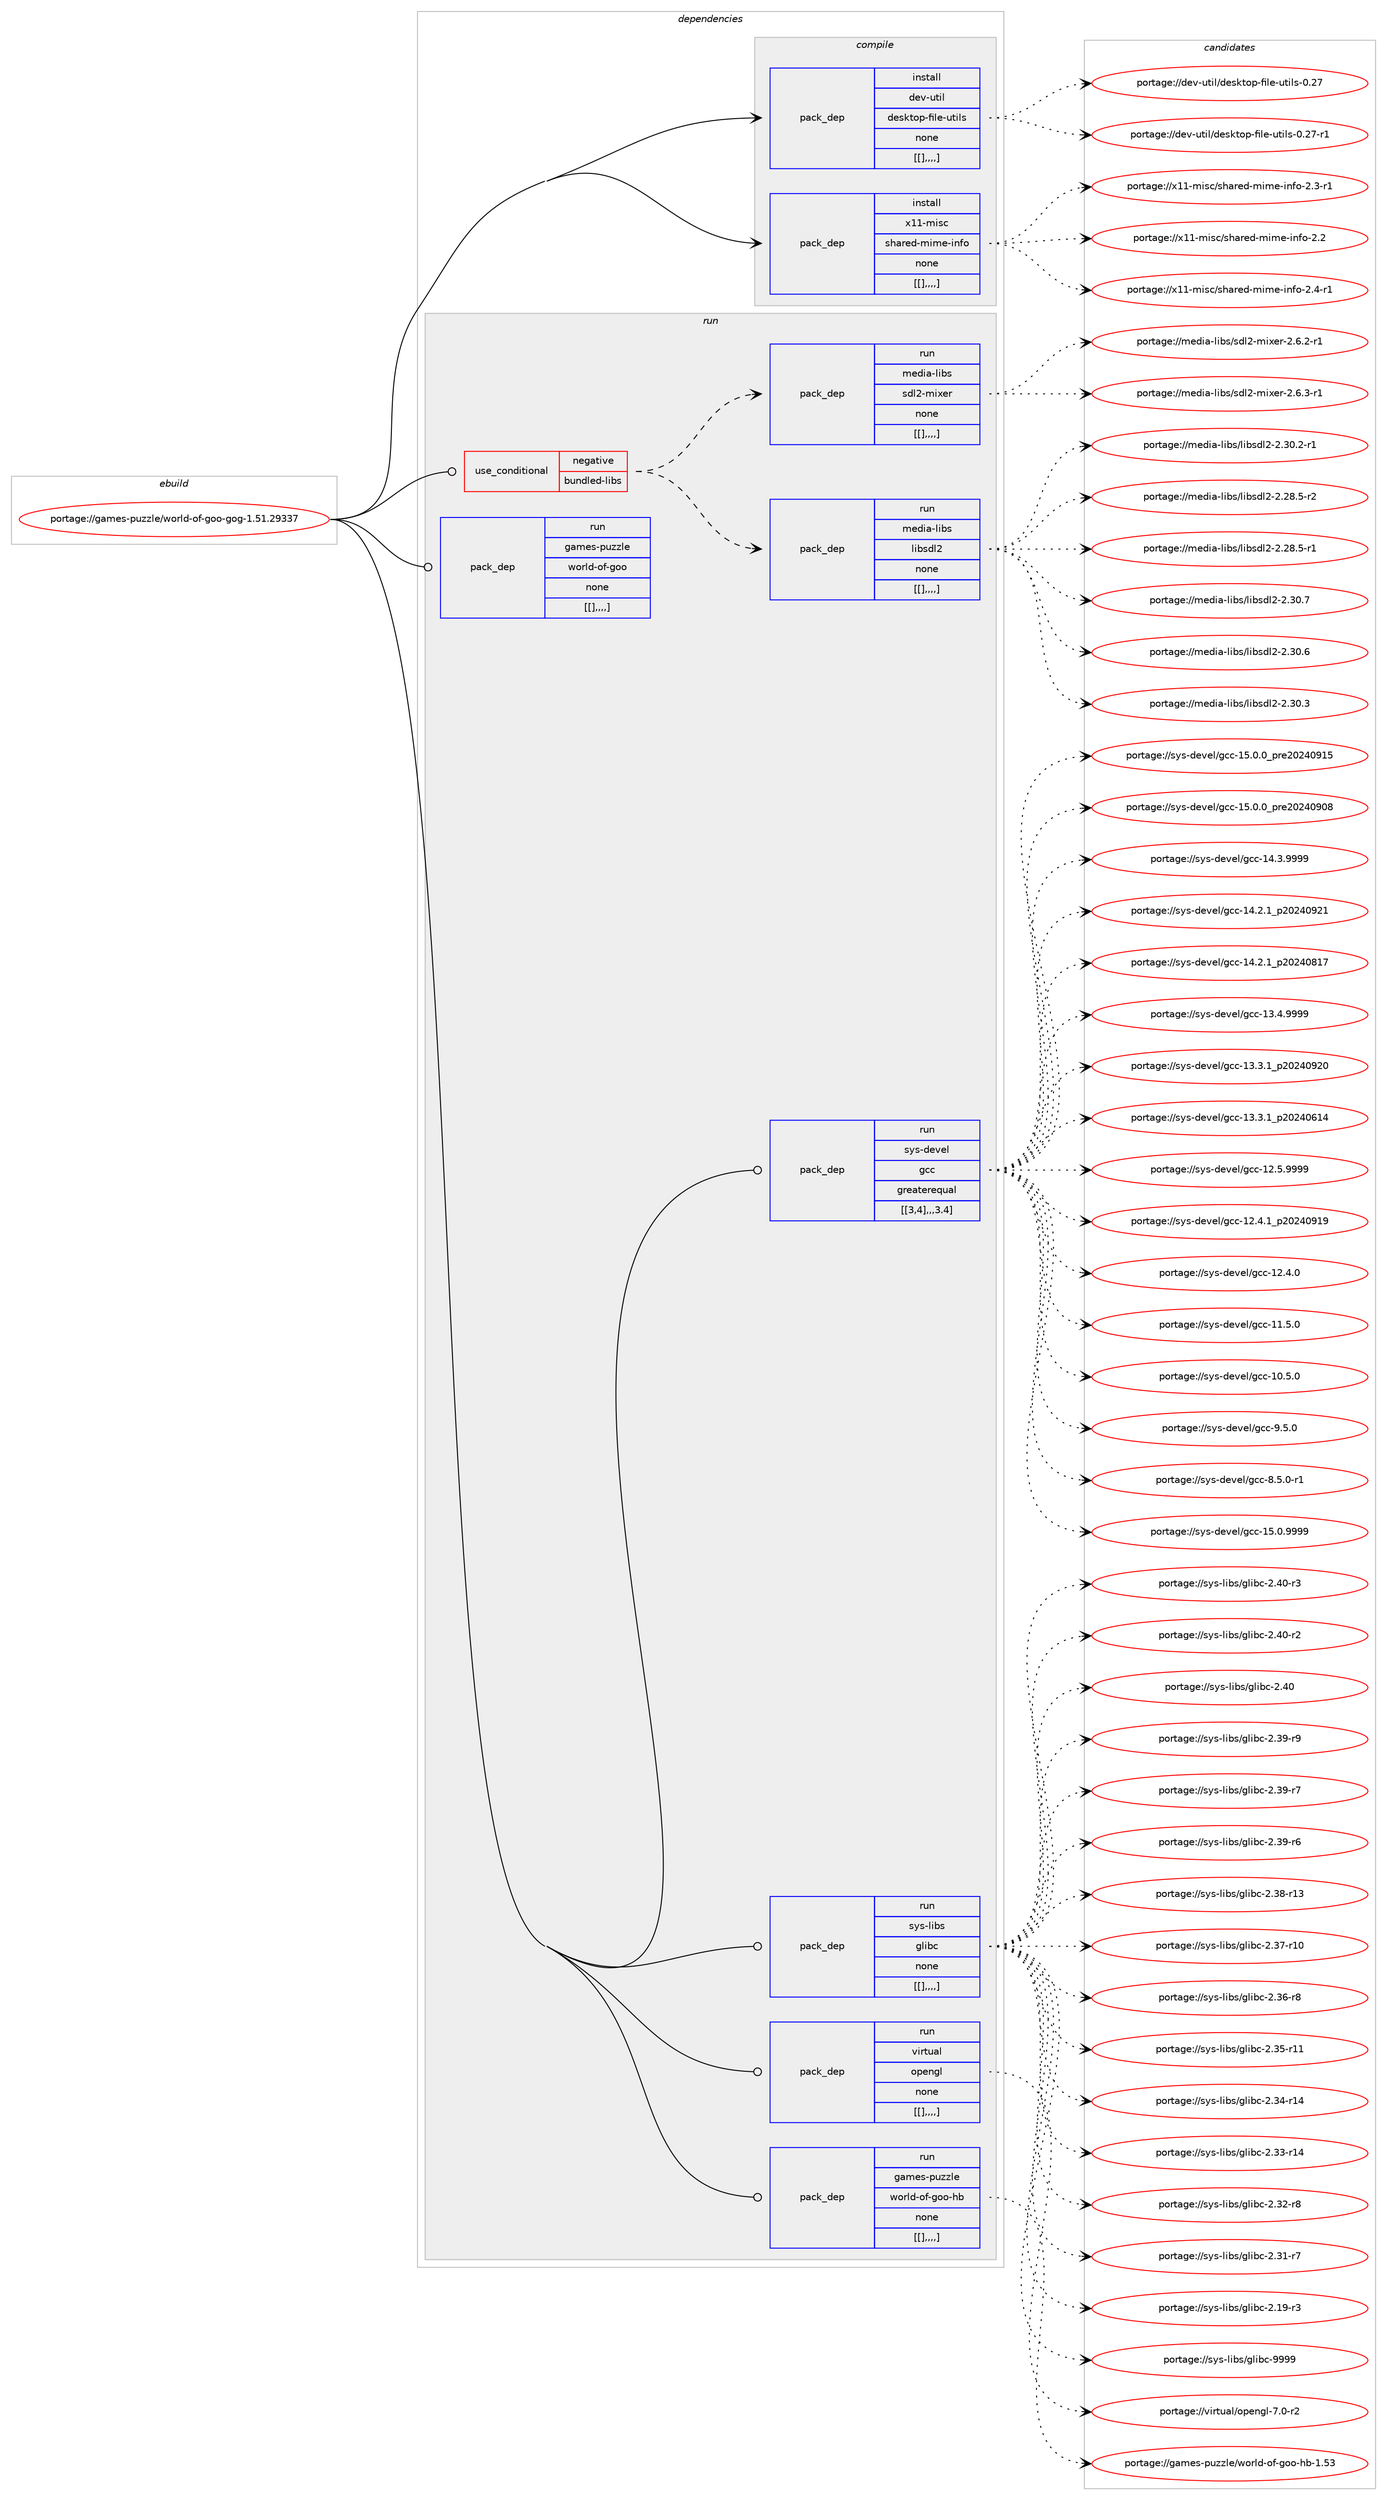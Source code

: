 digraph prolog {

# *************
# Graph options
# *************

newrank=true;
concentrate=true;
compound=true;
graph [rankdir=LR,fontname=Helvetica,fontsize=10,ranksep=1.5];#, ranksep=2.5, nodesep=0.2];
edge  [arrowhead=vee];
node  [fontname=Helvetica,fontsize=10];

# **********
# The ebuild
# **********

subgraph cluster_leftcol {
color=gray;
label=<<i>ebuild</i>>;
id [label="portage://games-puzzle/world-of-goo-gog-1.51.29337", color=red, width=4, href="../games-puzzle/world-of-goo-gog-1.51.29337.svg"];
}

# ****************
# The dependencies
# ****************

subgraph cluster_midcol {
color=gray;
label=<<i>dependencies</i>>;
subgraph cluster_compile {
fillcolor="#eeeeee";
style=filled;
label=<<i>compile</i>>;
subgraph pack168501 {
dependency236807 [label=<<TABLE BORDER="0" CELLBORDER="1" CELLSPACING="0" CELLPADDING="4" WIDTH="220"><TR><TD ROWSPAN="6" CELLPADDING="30">pack_dep</TD></TR><TR><TD WIDTH="110">install</TD></TR><TR><TD>dev-util</TD></TR><TR><TD>desktop-file-utils</TD></TR><TR><TD>none</TD></TR><TR><TD>[[],,,,]</TD></TR></TABLE>>, shape=none, color=blue];
}
id:e -> dependency236807:w [weight=20,style="solid",arrowhead="vee"];
subgraph pack168502 {
dependency236808 [label=<<TABLE BORDER="0" CELLBORDER="1" CELLSPACING="0" CELLPADDING="4" WIDTH="220"><TR><TD ROWSPAN="6" CELLPADDING="30">pack_dep</TD></TR><TR><TD WIDTH="110">install</TD></TR><TR><TD>x11-misc</TD></TR><TR><TD>shared-mime-info</TD></TR><TR><TD>none</TD></TR><TR><TD>[[],,,,]</TD></TR></TABLE>>, shape=none, color=blue];
}
id:e -> dependency236808:w [weight=20,style="solid",arrowhead="vee"];
}
subgraph cluster_compileandrun {
fillcolor="#eeeeee";
style=filled;
label=<<i>compile and run</i>>;
}
subgraph cluster_run {
fillcolor="#eeeeee";
style=filled;
label=<<i>run</i>>;
subgraph cond66801 {
dependency236809 [label=<<TABLE BORDER="0" CELLBORDER="1" CELLSPACING="0" CELLPADDING="4"><TR><TD ROWSPAN="3" CELLPADDING="10">use_conditional</TD></TR><TR><TD>negative</TD></TR><TR><TD>bundled-libs</TD></TR></TABLE>>, shape=none, color=red];
subgraph pack168503 {
dependency236810 [label=<<TABLE BORDER="0" CELLBORDER="1" CELLSPACING="0" CELLPADDING="4" WIDTH="220"><TR><TD ROWSPAN="6" CELLPADDING="30">pack_dep</TD></TR><TR><TD WIDTH="110">run</TD></TR><TR><TD>media-libs</TD></TR><TR><TD>libsdl2</TD></TR><TR><TD>none</TD></TR><TR><TD>[[],,,,]</TD></TR></TABLE>>, shape=none, color=blue];
}
dependency236809:e -> dependency236810:w [weight=20,style="dashed",arrowhead="vee"];
subgraph pack168504 {
dependency236811 [label=<<TABLE BORDER="0" CELLBORDER="1" CELLSPACING="0" CELLPADDING="4" WIDTH="220"><TR><TD ROWSPAN="6" CELLPADDING="30">pack_dep</TD></TR><TR><TD WIDTH="110">run</TD></TR><TR><TD>media-libs</TD></TR><TR><TD>sdl2-mixer</TD></TR><TR><TD>none</TD></TR><TR><TD>[[],,,,]</TD></TR></TABLE>>, shape=none, color=blue];
}
dependency236809:e -> dependency236811:w [weight=20,style="dashed",arrowhead="vee"];
}
id:e -> dependency236809:w [weight=20,style="solid",arrowhead="odot"];
subgraph pack168505 {
dependency236812 [label=<<TABLE BORDER="0" CELLBORDER="1" CELLSPACING="0" CELLPADDING="4" WIDTH="220"><TR><TD ROWSPAN="6" CELLPADDING="30">pack_dep</TD></TR><TR><TD WIDTH="110">run</TD></TR><TR><TD>sys-devel</TD></TR><TR><TD>gcc</TD></TR><TR><TD>greaterequal</TD></TR><TR><TD>[[3,4],,,3.4]</TD></TR></TABLE>>, shape=none, color=blue];
}
id:e -> dependency236812:w [weight=20,style="solid",arrowhead="odot"];
subgraph pack168506 {
dependency236813 [label=<<TABLE BORDER="0" CELLBORDER="1" CELLSPACING="0" CELLPADDING="4" WIDTH="220"><TR><TD ROWSPAN="6" CELLPADDING="30">pack_dep</TD></TR><TR><TD WIDTH="110">run</TD></TR><TR><TD>sys-libs</TD></TR><TR><TD>glibc</TD></TR><TR><TD>none</TD></TR><TR><TD>[[],,,,]</TD></TR></TABLE>>, shape=none, color=blue];
}
id:e -> dependency236813:w [weight=20,style="solid",arrowhead="odot"];
subgraph pack168507 {
dependency236814 [label=<<TABLE BORDER="0" CELLBORDER="1" CELLSPACING="0" CELLPADDING="4" WIDTH="220"><TR><TD ROWSPAN="6" CELLPADDING="30">pack_dep</TD></TR><TR><TD WIDTH="110">run</TD></TR><TR><TD>virtual</TD></TR><TR><TD>opengl</TD></TR><TR><TD>none</TD></TR><TR><TD>[[],,,,]</TD></TR></TABLE>>, shape=none, color=blue];
}
id:e -> dependency236814:w [weight=20,style="solid",arrowhead="odot"];
subgraph pack168508 {
dependency236815 [label=<<TABLE BORDER="0" CELLBORDER="1" CELLSPACING="0" CELLPADDING="4" WIDTH="220"><TR><TD ROWSPAN="6" CELLPADDING="30">pack_dep</TD></TR><TR><TD WIDTH="110">run</TD></TR><TR><TD>games-puzzle</TD></TR><TR><TD>world-of-goo</TD></TR><TR><TD>none</TD></TR><TR><TD>[[],,,,]</TD></TR></TABLE>>, shape=none, color=blue];
}
id:e -> dependency236815:w [weight=20,style="solid",arrowhead="odot"];
subgraph pack168509 {
dependency236816 [label=<<TABLE BORDER="0" CELLBORDER="1" CELLSPACING="0" CELLPADDING="4" WIDTH="220"><TR><TD ROWSPAN="6" CELLPADDING="30">pack_dep</TD></TR><TR><TD WIDTH="110">run</TD></TR><TR><TD>games-puzzle</TD></TR><TR><TD>world-of-goo-hb</TD></TR><TR><TD>none</TD></TR><TR><TD>[[],,,,]</TD></TR></TABLE>>, shape=none, color=blue];
}
id:e -> dependency236816:w [weight=20,style="solid",arrowhead="odot"];
}
}

# **************
# The candidates
# **************

subgraph cluster_choices {
rank=same;
color=gray;
label=<<i>candidates</i>>;

subgraph choice168501 {
color=black;
nodesep=1;
choice1001011184511711610510847100101115107116111112451021051081014511711610510811545484650554511449 [label="portage://dev-util/desktop-file-utils-0.27-r1", color=red, width=4,href="../dev-util/desktop-file-utils-0.27-r1.svg"];
choice100101118451171161051084710010111510711611111245102105108101451171161051081154548465055 [label="portage://dev-util/desktop-file-utils-0.27", color=red, width=4,href="../dev-util/desktop-file-utils-0.27.svg"];
dependency236807:e -> choice1001011184511711610510847100101115107116111112451021051081014511711610510811545484650554511449:w [style=dotted,weight="100"];
dependency236807:e -> choice100101118451171161051084710010111510711611111245102105108101451171161051081154548465055:w [style=dotted,weight="100"];
}
subgraph choice168502 {
color=black;
nodesep=1;
choice1204949451091051159947115104971141011004510910510910145105110102111455046524511449 [label="portage://x11-misc/shared-mime-info-2.4-r1", color=red, width=4,href="../x11-misc/shared-mime-info-2.4-r1.svg"];
choice1204949451091051159947115104971141011004510910510910145105110102111455046514511449 [label="portage://x11-misc/shared-mime-info-2.3-r1", color=red, width=4,href="../x11-misc/shared-mime-info-2.3-r1.svg"];
choice120494945109105115994711510497114101100451091051091014510511010211145504650 [label="portage://x11-misc/shared-mime-info-2.2", color=red, width=4,href="../x11-misc/shared-mime-info-2.2.svg"];
dependency236808:e -> choice1204949451091051159947115104971141011004510910510910145105110102111455046524511449:w [style=dotted,weight="100"];
dependency236808:e -> choice1204949451091051159947115104971141011004510910510910145105110102111455046514511449:w [style=dotted,weight="100"];
dependency236808:e -> choice120494945109105115994711510497114101100451091051091014510511010211145504650:w [style=dotted,weight="100"];
}
subgraph choice168503 {
color=black;
nodesep=1;
choice10910110010597451081059811547108105981151001085045504651484655 [label="portage://media-libs/libsdl2-2.30.7", color=red, width=4,href="../media-libs/libsdl2-2.30.7.svg"];
choice10910110010597451081059811547108105981151001085045504651484654 [label="portage://media-libs/libsdl2-2.30.6", color=red, width=4,href="../media-libs/libsdl2-2.30.6.svg"];
choice10910110010597451081059811547108105981151001085045504651484651 [label="portage://media-libs/libsdl2-2.30.3", color=red, width=4,href="../media-libs/libsdl2-2.30.3.svg"];
choice109101100105974510810598115471081059811510010850455046514846504511449 [label="portage://media-libs/libsdl2-2.30.2-r1", color=red, width=4,href="../media-libs/libsdl2-2.30.2-r1.svg"];
choice109101100105974510810598115471081059811510010850455046505646534511450 [label="portage://media-libs/libsdl2-2.28.5-r2", color=red, width=4,href="../media-libs/libsdl2-2.28.5-r2.svg"];
choice109101100105974510810598115471081059811510010850455046505646534511449 [label="portage://media-libs/libsdl2-2.28.5-r1", color=red, width=4,href="../media-libs/libsdl2-2.28.5-r1.svg"];
dependency236810:e -> choice10910110010597451081059811547108105981151001085045504651484655:w [style=dotted,weight="100"];
dependency236810:e -> choice10910110010597451081059811547108105981151001085045504651484654:w [style=dotted,weight="100"];
dependency236810:e -> choice10910110010597451081059811547108105981151001085045504651484651:w [style=dotted,weight="100"];
dependency236810:e -> choice109101100105974510810598115471081059811510010850455046514846504511449:w [style=dotted,weight="100"];
dependency236810:e -> choice109101100105974510810598115471081059811510010850455046505646534511450:w [style=dotted,weight="100"];
dependency236810:e -> choice109101100105974510810598115471081059811510010850455046505646534511449:w [style=dotted,weight="100"];
}
subgraph choice168504 {
color=black;
nodesep=1;
choice1091011001059745108105981154711510010850451091051201011144550465446514511449 [label="portage://media-libs/sdl2-mixer-2.6.3-r1", color=red, width=4,href="../media-libs/sdl2-mixer-2.6.3-r1.svg"];
choice1091011001059745108105981154711510010850451091051201011144550465446504511449 [label="portage://media-libs/sdl2-mixer-2.6.2-r1", color=red, width=4,href="../media-libs/sdl2-mixer-2.6.2-r1.svg"];
dependency236811:e -> choice1091011001059745108105981154711510010850451091051201011144550465446514511449:w [style=dotted,weight="100"];
dependency236811:e -> choice1091011001059745108105981154711510010850451091051201011144550465446504511449:w [style=dotted,weight="100"];
}
subgraph choice168505 {
color=black;
nodesep=1;
choice1151211154510010111810110847103999945495346484657575757 [label="portage://sys-devel/gcc-15.0.9999", color=red, width=4,href="../sys-devel/gcc-15.0.9999.svg"];
choice1151211154510010111810110847103999945495346484648951121141015048505248574953 [label="portage://sys-devel/gcc-15.0.0_pre20240915", color=red, width=4,href="../sys-devel/gcc-15.0.0_pre20240915.svg"];
choice1151211154510010111810110847103999945495346484648951121141015048505248574856 [label="portage://sys-devel/gcc-15.0.0_pre20240908", color=red, width=4,href="../sys-devel/gcc-15.0.0_pre20240908.svg"];
choice1151211154510010111810110847103999945495246514657575757 [label="portage://sys-devel/gcc-14.3.9999", color=red, width=4,href="../sys-devel/gcc-14.3.9999.svg"];
choice1151211154510010111810110847103999945495246504649951125048505248575049 [label="portage://sys-devel/gcc-14.2.1_p20240921", color=red, width=4,href="../sys-devel/gcc-14.2.1_p20240921.svg"];
choice1151211154510010111810110847103999945495246504649951125048505248564955 [label="portage://sys-devel/gcc-14.2.1_p20240817", color=red, width=4,href="../sys-devel/gcc-14.2.1_p20240817.svg"];
choice1151211154510010111810110847103999945495146524657575757 [label="portage://sys-devel/gcc-13.4.9999", color=red, width=4,href="../sys-devel/gcc-13.4.9999.svg"];
choice1151211154510010111810110847103999945495146514649951125048505248575048 [label="portage://sys-devel/gcc-13.3.1_p20240920", color=red, width=4,href="../sys-devel/gcc-13.3.1_p20240920.svg"];
choice1151211154510010111810110847103999945495146514649951125048505248544952 [label="portage://sys-devel/gcc-13.3.1_p20240614", color=red, width=4,href="../sys-devel/gcc-13.3.1_p20240614.svg"];
choice1151211154510010111810110847103999945495046534657575757 [label="portage://sys-devel/gcc-12.5.9999", color=red, width=4,href="../sys-devel/gcc-12.5.9999.svg"];
choice1151211154510010111810110847103999945495046524649951125048505248574957 [label="portage://sys-devel/gcc-12.4.1_p20240919", color=red, width=4,href="../sys-devel/gcc-12.4.1_p20240919.svg"];
choice1151211154510010111810110847103999945495046524648 [label="portage://sys-devel/gcc-12.4.0", color=red, width=4,href="../sys-devel/gcc-12.4.0.svg"];
choice1151211154510010111810110847103999945494946534648 [label="portage://sys-devel/gcc-11.5.0", color=red, width=4,href="../sys-devel/gcc-11.5.0.svg"];
choice1151211154510010111810110847103999945494846534648 [label="portage://sys-devel/gcc-10.5.0", color=red, width=4,href="../sys-devel/gcc-10.5.0.svg"];
choice11512111545100101118101108471039999455746534648 [label="portage://sys-devel/gcc-9.5.0", color=red, width=4,href="../sys-devel/gcc-9.5.0.svg"];
choice115121115451001011181011084710399994556465346484511449 [label="portage://sys-devel/gcc-8.5.0-r1", color=red, width=4,href="../sys-devel/gcc-8.5.0-r1.svg"];
dependency236812:e -> choice1151211154510010111810110847103999945495346484657575757:w [style=dotted,weight="100"];
dependency236812:e -> choice1151211154510010111810110847103999945495346484648951121141015048505248574953:w [style=dotted,weight="100"];
dependency236812:e -> choice1151211154510010111810110847103999945495346484648951121141015048505248574856:w [style=dotted,weight="100"];
dependency236812:e -> choice1151211154510010111810110847103999945495246514657575757:w [style=dotted,weight="100"];
dependency236812:e -> choice1151211154510010111810110847103999945495246504649951125048505248575049:w [style=dotted,weight="100"];
dependency236812:e -> choice1151211154510010111810110847103999945495246504649951125048505248564955:w [style=dotted,weight="100"];
dependency236812:e -> choice1151211154510010111810110847103999945495146524657575757:w [style=dotted,weight="100"];
dependency236812:e -> choice1151211154510010111810110847103999945495146514649951125048505248575048:w [style=dotted,weight="100"];
dependency236812:e -> choice1151211154510010111810110847103999945495146514649951125048505248544952:w [style=dotted,weight="100"];
dependency236812:e -> choice1151211154510010111810110847103999945495046534657575757:w [style=dotted,weight="100"];
dependency236812:e -> choice1151211154510010111810110847103999945495046524649951125048505248574957:w [style=dotted,weight="100"];
dependency236812:e -> choice1151211154510010111810110847103999945495046524648:w [style=dotted,weight="100"];
dependency236812:e -> choice1151211154510010111810110847103999945494946534648:w [style=dotted,weight="100"];
dependency236812:e -> choice1151211154510010111810110847103999945494846534648:w [style=dotted,weight="100"];
dependency236812:e -> choice11512111545100101118101108471039999455746534648:w [style=dotted,weight="100"];
dependency236812:e -> choice115121115451001011181011084710399994556465346484511449:w [style=dotted,weight="100"];
}
subgraph choice168506 {
color=black;
nodesep=1;
choice11512111545108105981154710310810598994557575757 [label="portage://sys-libs/glibc-9999", color=red, width=4,href="../sys-libs/glibc-9999.svg"];
choice115121115451081059811547103108105989945504652484511451 [label="portage://sys-libs/glibc-2.40-r3", color=red, width=4,href="../sys-libs/glibc-2.40-r3.svg"];
choice115121115451081059811547103108105989945504652484511450 [label="portage://sys-libs/glibc-2.40-r2", color=red, width=4,href="../sys-libs/glibc-2.40-r2.svg"];
choice11512111545108105981154710310810598994550465248 [label="portage://sys-libs/glibc-2.40", color=red, width=4,href="../sys-libs/glibc-2.40.svg"];
choice115121115451081059811547103108105989945504651574511457 [label="portage://sys-libs/glibc-2.39-r9", color=red, width=4,href="../sys-libs/glibc-2.39-r9.svg"];
choice115121115451081059811547103108105989945504651574511455 [label="portage://sys-libs/glibc-2.39-r7", color=red, width=4,href="../sys-libs/glibc-2.39-r7.svg"];
choice115121115451081059811547103108105989945504651574511454 [label="portage://sys-libs/glibc-2.39-r6", color=red, width=4,href="../sys-libs/glibc-2.39-r6.svg"];
choice11512111545108105981154710310810598994550465156451144951 [label="portage://sys-libs/glibc-2.38-r13", color=red, width=4,href="../sys-libs/glibc-2.38-r13.svg"];
choice11512111545108105981154710310810598994550465155451144948 [label="portage://sys-libs/glibc-2.37-r10", color=red, width=4,href="../sys-libs/glibc-2.37-r10.svg"];
choice115121115451081059811547103108105989945504651544511456 [label="portage://sys-libs/glibc-2.36-r8", color=red, width=4,href="../sys-libs/glibc-2.36-r8.svg"];
choice11512111545108105981154710310810598994550465153451144949 [label="portage://sys-libs/glibc-2.35-r11", color=red, width=4,href="../sys-libs/glibc-2.35-r11.svg"];
choice11512111545108105981154710310810598994550465152451144952 [label="portage://sys-libs/glibc-2.34-r14", color=red, width=4,href="../sys-libs/glibc-2.34-r14.svg"];
choice11512111545108105981154710310810598994550465151451144952 [label="portage://sys-libs/glibc-2.33-r14", color=red, width=4,href="../sys-libs/glibc-2.33-r14.svg"];
choice115121115451081059811547103108105989945504651504511456 [label="portage://sys-libs/glibc-2.32-r8", color=red, width=4,href="../sys-libs/glibc-2.32-r8.svg"];
choice115121115451081059811547103108105989945504651494511455 [label="portage://sys-libs/glibc-2.31-r7", color=red, width=4,href="../sys-libs/glibc-2.31-r7.svg"];
choice115121115451081059811547103108105989945504649574511451 [label="portage://sys-libs/glibc-2.19-r3", color=red, width=4,href="../sys-libs/glibc-2.19-r3.svg"];
dependency236813:e -> choice11512111545108105981154710310810598994557575757:w [style=dotted,weight="100"];
dependency236813:e -> choice115121115451081059811547103108105989945504652484511451:w [style=dotted,weight="100"];
dependency236813:e -> choice115121115451081059811547103108105989945504652484511450:w [style=dotted,weight="100"];
dependency236813:e -> choice11512111545108105981154710310810598994550465248:w [style=dotted,weight="100"];
dependency236813:e -> choice115121115451081059811547103108105989945504651574511457:w [style=dotted,weight="100"];
dependency236813:e -> choice115121115451081059811547103108105989945504651574511455:w [style=dotted,weight="100"];
dependency236813:e -> choice115121115451081059811547103108105989945504651574511454:w [style=dotted,weight="100"];
dependency236813:e -> choice11512111545108105981154710310810598994550465156451144951:w [style=dotted,weight="100"];
dependency236813:e -> choice11512111545108105981154710310810598994550465155451144948:w [style=dotted,weight="100"];
dependency236813:e -> choice115121115451081059811547103108105989945504651544511456:w [style=dotted,weight="100"];
dependency236813:e -> choice11512111545108105981154710310810598994550465153451144949:w [style=dotted,weight="100"];
dependency236813:e -> choice11512111545108105981154710310810598994550465152451144952:w [style=dotted,weight="100"];
dependency236813:e -> choice11512111545108105981154710310810598994550465151451144952:w [style=dotted,weight="100"];
dependency236813:e -> choice115121115451081059811547103108105989945504651504511456:w [style=dotted,weight="100"];
dependency236813:e -> choice115121115451081059811547103108105989945504651494511455:w [style=dotted,weight="100"];
dependency236813:e -> choice115121115451081059811547103108105989945504649574511451:w [style=dotted,weight="100"];
}
subgraph choice168507 {
color=black;
nodesep=1;
choice1181051141161179710847111112101110103108455546484511450 [label="portage://virtual/opengl-7.0-r2", color=red, width=4,href="../virtual/opengl-7.0-r2.svg"];
dependency236814:e -> choice1181051141161179710847111112101110103108455546484511450:w [style=dotted,weight="100"];
}
subgraph choice168508 {
color=black;
nodesep=1;
}
subgraph choice168509 {
color=black;
nodesep=1;
choice103971091011154511211712212210810147119111114108100451111024510311111145104984549465351 [label="portage://games-puzzle/world-of-goo-hb-1.53", color=red, width=4,href="../games-puzzle/world-of-goo-hb-1.53.svg"];
dependency236816:e -> choice103971091011154511211712212210810147119111114108100451111024510311111145104984549465351:w [style=dotted,weight="100"];
}
}

}
